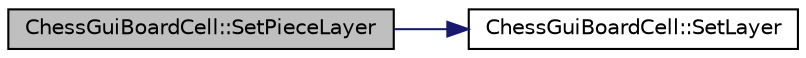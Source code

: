digraph G
{
  bgcolor="transparent";
  edge [fontname="Helvetica",fontsize="10",labelfontname="Helvetica",labelfontsize="10"];
  node [fontname="Helvetica",fontsize="10",shape=record];
  rankdir=LR;
  Node1 [label="ChessGuiBoardCell::SetPieceLayer",height=0.2,width=0.4,color="black", fillcolor="grey75", style="filled" fontcolor="black"];
  Node1 -> Node2 [color="midnightblue",fontsize="10",style="solid",fontname="Helvetica"];
  Node2 [label="ChessGuiBoardCell::SetLayer",height=0.2,width=0.4,color="black",URL="$d7/d31/classChessGuiBoardCell.html#aef20ca11fd922300bfb5d4407c798c08"];
}
